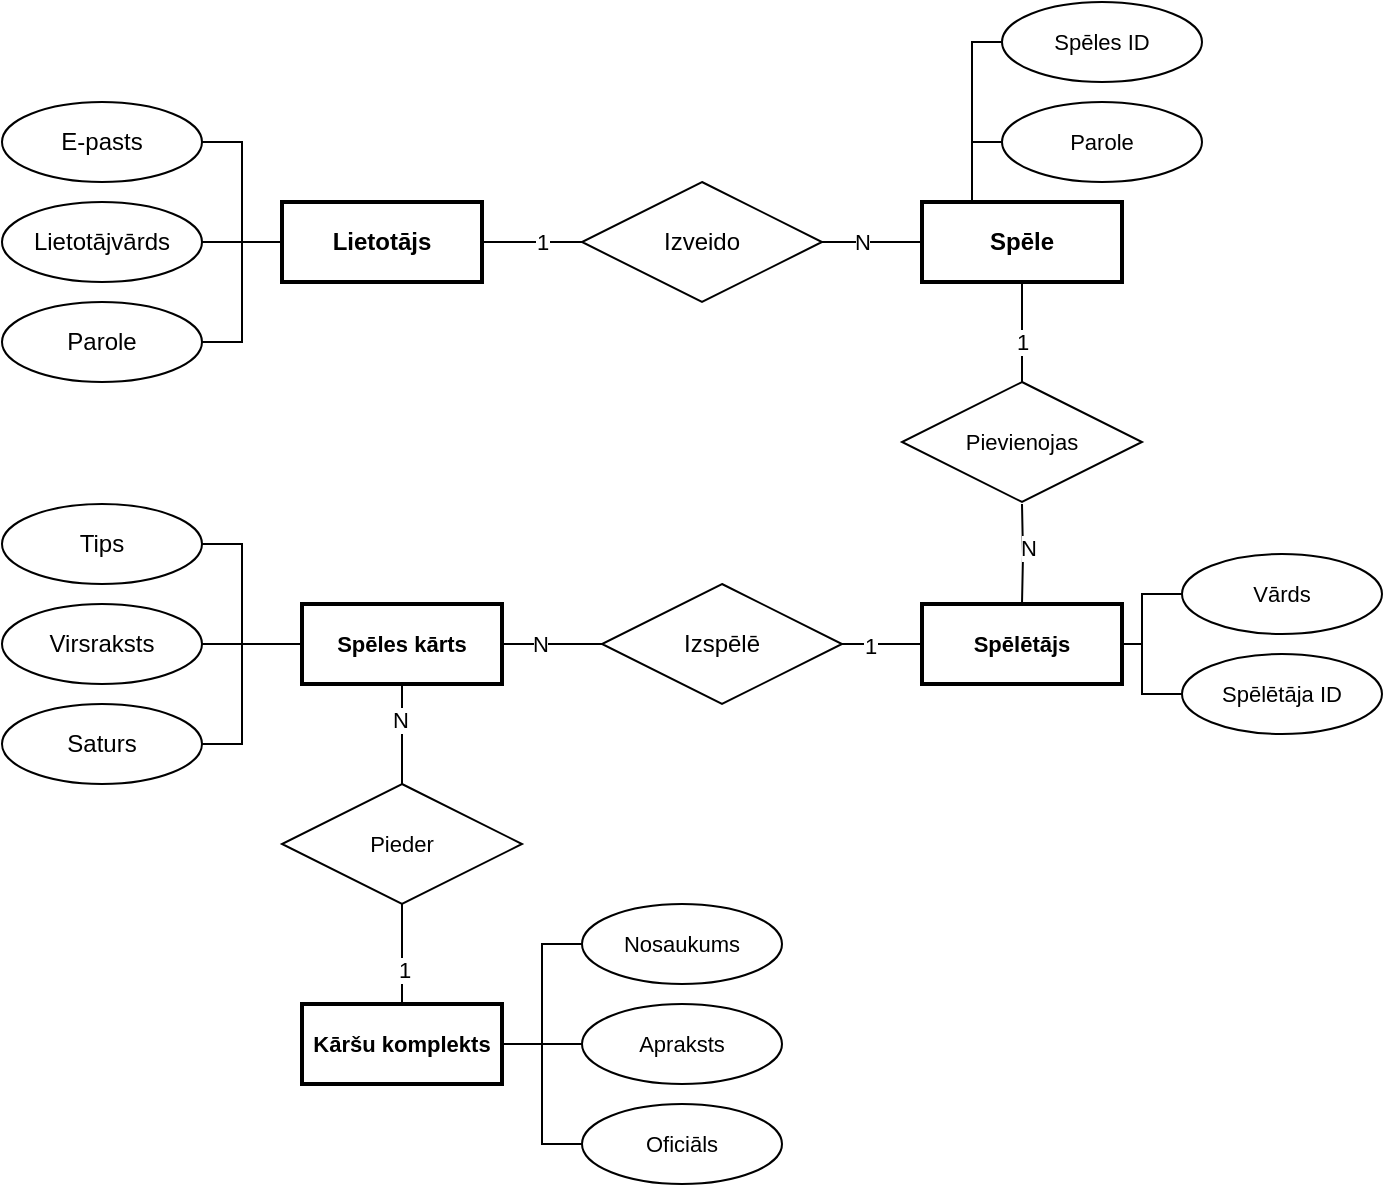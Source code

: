 <mxfile version="22.1.0" type="github">
  <diagram name="Page-1" id="boCHcTS4KuRH3LGrLZ6n">
    <mxGraphModel dx="1195" dy="658" grid="1" gridSize="10" guides="1" tooltips="1" connect="1" arrows="1" fold="1" page="1" pageScale="1" pageWidth="850" pageHeight="1100" math="0" shadow="0">
      <root>
        <mxCell id="0" />
        <mxCell id="1" parent="0" />
        <mxCell id="E9g5uc1TUt96TrxoYDHK-8" style="edgeStyle=orthogonalEdgeStyle;rounded=0;orthogonalLoop=1;jettySize=auto;html=1;entryX=1;entryY=0.5;entryDx=0;entryDy=0;endArrow=none;endFill=0;" parent="1" source="E9g5uc1TUt96TrxoYDHK-1" target="E9g5uc1TUt96TrxoYDHK-6" edge="1">
          <mxGeometry relative="1" as="geometry" />
        </mxCell>
        <mxCell id="E9g5uc1TUt96TrxoYDHK-1" value="Lietotājs" style="whiteSpace=wrap;html=1;align=center;fontStyle=1;strokeWidth=2;" parent="1" vertex="1">
          <mxGeometry x="160" y="520" width="100" height="40" as="geometry" />
        </mxCell>
        <mxCell id="E9g5uc1TUt96TrxoYDHK-3" value="E-pasts" style="ellipse;whiteSpace=wrap;html=1;align=center;" parent="1" vertex="1">
          <mxGeometry x="20" y="470" width="100" height="40" as="geometry" />
        </mxCell>
        <mxCell id="E9g5uc1TUt96TrxoYDHK-4" value="Parole" style="ellipse;whiteSpace=wrap;html=1;align=center;" parent="1" vertex="1">
          <mxGeometry x="20" y="570" width="100" height="40" as="geometry" />
        </mxCell>
        <mxCell id="E9g5uc1TUt96TrxoYDHK-6" value="Lietotājvārds" style="ellipse;whiteSpace=wrap;html=1;align=center;" parent="1" vertex="1">
          <mxGeometry x="20" y="520" width="100" height="40" as="geometry" />
        </mxCell>
        <mxCell id="E9g5uc1TUt96TrxoYDHK-12" style="edgeStyle=orthogonalEdgeStyle;rounded=0;orthogonalLoop=1;jettySize=auto;html=1;entryX=1;entryY=0.5;entryDx=0;entryDy=0;endArrow=none;endFill=0;exitX=0;exitY=0.5;exitDx=0;exitDy=0;" parent="1" source="E9g5uc1TUt96TrxoYDHK-10" target="E9g5uc1TUt96TrxoYDHK-1" edge="1">
          <mxGeometry relative="1" as="geometry">
            <mxPoint x="290" y="540" as="sourcePoint" />
          </mxGeometry>
        </mxCell>
        <mxCell id="E9g5uc1TUt96TrxoYDHK-16" value="1" style="edgeLabel;html=1;align=center;verticalAlign=middle;resizable=0;points=[];fontSize=11;fontFamily=Helvetica;fontColor=default;" parent="E9g5uc1TUt96TrxoYDHK-12" vertex="1" connectable="0">
          <mxGeometry x="0.773" y="-1" relative="1" as="geometry">
            <mxPoint x="24" y="1" as="offset" />
          </mxGeometry>
        </mxCell>
        <mxCell id="E9g5uc1TUt96TrxoYDHK-64" style="edgeStyle=orthogonalEdgeStyle;shape=connector;rounded=0;orthogonalLoop=1;jettySize=auto;html=1;labelBackgroundColor=default;strokeColor=default;align=center;verticalAlign=middle;fontFamily=Helvetica;fontSize=11;fontColor=default;endArrow=none;endFill=0;exitX=0.25;exitY=0;exitDx=0;exitDy=0;" parent="1" source="E9g5uc1TUt96TrxoYDHK-13" target="E9g5uc1TUt96TrxoYDHK-65" edge="1">
          <mxGeometry relative="1" as="geometry">
            <mxPoint x="390" y="470" as="targetPoint" />
            <Array as="points">
              <mxPoint x="505" y="440" />
            </Array>
          </mxGeometry>
        </mxCell>
        <mxCell id="E9g5uc1TUt96TrxoYDHK-10" value="Izveido" style="shape=rhombus;perimeter=rhombusPerimeter;whiteSpace=wrap;html=1;align=center;" parent="1" vertex="1">
          <mxGeometry x="310" y="510" width="120" height="60" as="geometry" />
        </mxCell>
        <mxCell id="E9g5uc1TUt96TrxoYDHK-26" style="edgeStyle=orthogonalEdgeStyle;shape=connector;rounded=0;orthogonalLoop=1;jettySize=auto;html=1;entryX=0.5;entryY=0;entryDx=0;entryDy=0;labelBackgroundColor=default;strokeColor=default;align=center;verticalAlign=middle;fontFamily=Helvetica;fontSize=11;fontColor=default;endArrow=none;endFill=0;" parent="1" source="E9g5uc1TUt96TrxoYDHK-13" target="E9g5uc1TUt96TrxoYDHK-25" edge="1">
          <mxGeometry relative="1" as="geometry" />
        </mxCell>
        <mxCell id="E9g5uc1TUt96TrxoYDHK-36" value="1" style="edgeLabel;html=1;align=center;verticalAlign=middle;resizable=0;points=[];fontSize=11;fontFamily=Helvetica;fontColor=default;" parent="E9g5uc1TUt96TrxoYDHK-26" vertex="1" connectable="0">
          <mxGeometry x="0.209" relative="1" as="geometry">
            <mxPoint as="offset" />
          </mxGeometry>
        </mxCell>
        <mxCell id="E9g5uc1TUt96TrxoYDHK-13" value="Spēle" style="whiteSpace=wrap;html=1;align=center;fontStyle=1;strokeWidth=2;" parent="1" vertex="1">
          <mxGeometry x="480" y="520" width="100" height="40" as="geometry" />
        </mxCell>
        <mxCell id="E9g5uc1TUt96TrxoYDHK-14" style="edgeStyle=orthogonalEdgeStyle;shape=connector;rounded=0;orthogonalLoop=1;jettySize=auto;html=1;entryX=0;entryY=0.5;entryDx=0;entryDy=0;labelBackgroundColor=default;strokeColor=default;align=center;verticalAlign=middle;fontFamily=Helvetica;fontSize=11;fontColor=default;endArrow=none;endFill=0;" parent="1" source="E9g5uc1TUt96TrxoYDHK-10" target="E9g5uc1TUt96TrxoYDHK-13" edge="1">
          <mxGeometry relative="1" as="geometry" />
        </mxCell>
        <mxCell id="E9g5uc1TUt96TrxoYDHK-43" value="N" style="edgeLabel;html=1;align=center;verticalAlign=middle;resizable=0;points=[];fontSize=11;fontFamily=Helvetica;fontColor=default;" parent="E9g5uc1TUt96TrxoYDHK-14" vertex="1" connectable="0">
          <mxGeometry x="0.501" y="-2" relative="1" as="geometry">
            <mxPoint x="-18" y="-2" as="offset" />
          </mxGeometry>
        </mxCell>
        <mxCell id="E9g5uc1TUt96TrxoYDHK-20" value="" style="endArrow=none;html=1;rounded=0;labelBackgroundColor=default;strokeColor=default;align=center;verticalAlign=middle;fontFamily=Helvetica;fontSize=11;fontColor=default;shape=connector;entryX=1;entryY=0.5;entryDx=0;entryDy=0;exitX=1;exitY=0.5;exitDx=0;exitDy=0;edgeStyle=orthogonalEdgeStyle;" parent="1" source="E9g5uc1TUt96TrxoYDHK-3" target="E9g5uc1TUt96TrxoYDHK-4" edge="1">
          <mxGeometry relative="1" as="geometry">
            <mxPoint x="140" y="490" as="sourcePoint" />
            <mxPoint x="140" y="600" as="targetPoint" />
            <Array as="points">
              <mxPoint x="140" y="490" />
              <mxPoint x="140" y="590" />
            </Array>
          </mxGeometry>
        </mxCell>
        <mxCell id="E9g5uc1TUt96TrxoYDHK-21" value="Parole" style="ellipse;whiteSpace=wrap;html=1;align=center;fontFamily=Helvetica;fontSize=11;fontColor=default;" parent="1" vertex="1">
          <mxGeometry x="520" y="470" width="100" height="40" as="geometry" />
        </mxCell>
        <mxCell id="E9g5uc1TUt96TrxoYDHK-23" value="" style="endArrow=none;html=1;rounded=0;labelBackgroundColor=default;strokeColor=default;align=center;verticalAlign=middle;fontFamily=Helvetica;fontSize=11;fontColor=default;shape=connector;exitX=0;exitY=0.5;exitDx=0;exitDy=0;entryX=0.25;entryY=0;entryDx=0;entryDy=0;edgeStyle=orthogonalEdgeStyle;" parent="1" source="E9g5uc1TUt96TrxoYDHK-21" target="E9g5uc1TUt96TrxoYDHK-13" edge="1">
          <mxGeometry relative="1" as="geometry">
            <mxPoint x="460" y="500" as="sourcePoint" />
            <mxPoint x="620" y="500" as="targetPoint" />
          </mxGeometry>
        </mxCell>
        <mxCell id="E9g5uc1TUt96TrxoYDHK-28" style="edgeStyle=orthogonalEdgeStyle;shape=connector;rounded=0;orthogonalLoop=1;jettySize=auto;html=1;entryX=0.5;entryY=0;entryDx=0;entryDy=0;labelBackgroundColor=default;strokeColor=default;align=center;verticalAlign=middle;fontFamily=Helvetica;fontSize=11;fontColor=default;endArrow=none;endFill=0;" parent="1" target="E9g5uc1TUt96TrxoYDHK-27" edge="1">
          <mxGeometry relative="1" as="geometry">
            <mxPoint x="530" y="671" as="sourcePoint" />
          </mxGeometry>
        </mxCell>
        <mxCell id="E9g5uc1TUt96TrxoYDHK-37" value="N" style="edgeLabel;html=1;align=center;verticalAlign=middle;resizable=0;points=[];fontSize=11;fontFamily=Helvetica;fontColor=default;" parent="E9g5uc1TUt96TrxoYDHK-28" vertex="1" connectable="0">
          <mxGeometry x="-0.133" y="2" relative="1" as="geometry">
            <mxPoint as="offset" />
          </mxGeometry>
        </mxCell>
        <mxCell id="E9g5uc1TUt96TrxoYDHK-25" value="Pievienojas" style="shape=rhombus;perimeter=rhombusPerimeter;whiteSpace=wrap;html=1;align=center;fontFamily=Helvetica;fontSize=11;fontColor=default;" parent="1" vertex="1">
          <mxGeometry x="470" y="610" width="120" height="60" as="geometry" />
        </mxCell>
        <mxCell id="E9g5uc1TUt96TrxoYDHK-39" style="edgeStyle=orthogonalEdgeStyle;shape=connector;rounded=0;orthogonalLoop=1;jettySize=auto;html=1;entryX=1;entryY=0.5;entryDx=0;entryDy=0;labelBackgroundColor=default;strokeColor=default;align=center;verticalAlign=middle;fontFamily=Helvetica;fontSize=11;fontColor=default;endArrow=none;endFill=0;" parent="1" source="E9g5uc1TUt96TrxoYDHK-27" target="E9g5uc1TUt96TrxoYDHK-38" edge="1">
          <mxGeometry relative="1" as="geometry" />
        </mxCell>
        <mxCell id="E9g5uc1TUt96TrxoYDHK-40" value="1" style="edgeLabel;html=1;align=center;verticalAlign=middle;resizable=0;points=[];fontSize=11;fontFamily=Helvetica;fontColor=default;" parent="E9g5uc1TUt96TrxoYDHK-39" vertex="1" connectable="0">
          <mxGeometry x="0.305" y="1" relative="1" as="geometry">
            <mxPoint as="offset" />
          </mxGeometry>
        </mxCell>
        <mxCell id="E9g5uc1TUt96TrxoYDHK-27" value="Spēlētājs" style="whiteSpace=wrap;html=1;align=center;fontFamily=Helvetica;fontSize=11;fontColor=default;fontStyle=1;strokeWidth=2;" parent="1" vertex="1">
          <mxGeometry x="480" y="721" width="100" height="40" as="geometry" />
        </mxCell>
        <mxCell id="E9g5uc1TUt96TrxoYDHK-31" style="edgeStyle=orthogonalEdgeStyle;shape=connector;rounded=0;orthogonalLoop=1;jettySize=auto;html=1;entryX=1;entryY=0.5;entryDx=0;entryDy=0;labelBackgroundColor=default;strokeColor=default;align=center;verticalAlign=middle;fontFamily=Helvetica;fontSize=11;fontColor=default;endArrow=none;endFill=0;" parent="1" source="E9g5uc1TUt96TrxoYDHK-30" target="E9g5uc1TUt96TrxoYDHK-27" edge="1">
          <mxGeometry relative="1" as="geometry" />
        </mxCell>
        <mxCell id="E9g5uc1TUt96TrxoYDHK-30" value="Vārds" style="ellipse;whiteSpace=wrap;html=1;align=center;fontFamily=Helvetica;fontSize=11;fontColor=default;" parent="1" vertex="1">
          <mxGeometry x="610" y="696" width="100" height="40" as="geometry" />
        </mxCell>
        <mxCell id="E9g5uc1TUt96TrxoYDHK-34" style="edgeStyle=orthogonalEdgeStyle;shape=connector;rounded=0;orthogonalLoop=1;jettySize=auto;html=1;entryX=1;entryY=0.5;entryDx=0;entryDy=0;labelBackgroundColor=default;strokeColor=default;align=center;verticalAlign=middle;fontFamily=Helvetica;fontSize=11;fontColor=default;endArrow=none;endFill=0;exitX=0;exitY=0.5;exitDx=0;exitDy=0;" parent="1" source="E9g5uc1TUt96TrxoYDHK-33" target="E9g5uc1TUt96TrxoYDHK-27" edge="1">
          <mxGeometry relative="1" as="geometry">
            <Array as="points">
              <mxPoint x="590" y="766" />
              <mxPoint x="590" y="741" />
            </Array>
          </mxGeometry>
        </mxCell>
        <mxCell id="E9g5uc1TUt96TrxoYDHK-33" value="Spēlētāja ID" style="ellipse;whiteSpace=wrap;html=1;align=center;fontFamily=Helvetica;fontSize=11;fontColor=default;" parent="1" vertex="1">
          <mxGeometry x="610" y="746" width="100" height="40" as="geometry" />
        </mxCell>
        <mxCell id="E9g5uc1TUt96TrxoYDHK-47" style="edgeStyle=orthogonalEdgeStyle;shape=connector;rounded=0;orthogonalLoop=1;jettySize=auto;html=1;entryX=1;entryY=0.5;entryDx=0;entryDy=0;labelBackgroundColor=default;strokeColor=default;align=center;verticalAlign=middle;fontFamily=Helvetica;fontSize=11;fontColor=default;endArrow=none;endFill=0;" parent="1" source="E9g5uc1TUt96TrxoYDHK-35" target="E9g5uc1TUt96TrxoYDHK-46" edge="1">
          <mxGeometry relative="1" as="geometry">
            <Array as="points">
              <mxPoint x="140" y="741" />
              <mxPoint x="140" y="791" />
            </Array>
          </mxGeometry>
        </mxCell>
        <mxCell id="E9g5uc1TUt96TrxoYDHK-50" style="edgeStyle=orthogonalEdgeStyle;shape=connector;rounded=0;orthogonalLoop=1;jettySize=auto;html=1;labelBackgroundColor=default;strokeColor=default;align=center;verticalAlign=middle;fontFamily=Helvetica;fontSize=11;fontColor=default;endArrow=none;endFill=0;" parent="1" source="E9g5uc1TUt96TrxoYDHK-35" target="E9g5uc1TUt96TrxoYDHK-51" edge="1">
          <mxGeometry relative="1" as="geometry">
            <mxPoint x="220" y="811" as="targetPoint" />
          </mxGeometry>
        </mxCell>
        <mxCell id="E9g5uc1TUt96TrxoYDHK-62" value="N" style="edgeLabel;html=1;align=center;verticalAlign=middle;resizable=0;points=[];fontSize=11;fontFamily=Helvetica;fontColor=default;" parent="E9g5uc1TUt96TrxoYDHK-50" vertex="1" connectable="0">
          <mxGeometry x="-0.275" y="-1" relative="1" as="geometry">
            <mxPoint as="offset" />
          </mxGeometry>
        </mxCell>
        <mxCell id="E9g5uc1TUt96TrxoYDHK-35" value="Spēles kārts" style="whiteSpace=wrap;html=1;align=center;fontFamily=Helvetica;fontSize=11;fontColor=default;fontStyle=1;strokeWidth=2;" parent="1" vertex="1">
          <mxGeometry x="170" y="721" width="100" height="40" as="geometry" />
        </mxCell>
        <mxCell id="E9g5uc1TUt96TrxoYDHK-38" value="Izspēlē" style="shape=rhombus;perimeter=rhombusPerimeter;whiteSpace=wrap;html=1;align=center;" parent="1" vertex="1">
          <mxGeometry x="320" y="711" width="120" height="60" as="geometry" />
        </mxCell>
        <mxCell id="E9g5uc1TUt96TrxoYDHK-41" style="edgeStyle=orthogonalEdgeStyle;shape=connector;rounded=0;orthogonalLoop=1;jettySize=auto;html=1;entryX=1;entryY=0.5;entryDx=0;entryDy=0;labelBackgroundColor=default;strokeColor=default;align=center;verticalAlign=middle;fontFamily=Helvetica;fontSize=11;fontColor=default;endArrow=none;endFill=0;" parent="1" source="E9g5uc1TUt96TrxoYDHK-38" target="E9g5uc1TUt96TrxoYDHK-35" edge="1">
          <mxGeometry relative="1" as="geometry" />
        </mxCell>
        <mxCell id="E9g5uc1TUt96TrxoYDHK-42" value="N" style="edgeLabel;html=1;align=center;verticalAlign=middle;resizable=0;points=[];fontSize=11;fontFamily=Helvetica;fontColor=default;" parent="E9g5uc1TUt96TrxoYDHK-41" vertex="1" connectable="0">
          <mxGeometry x="0.259" relative="1" as="geometry">
            <mxPoint as="offset" />
          </mxGeometry>
        </mxCell>
        <mxCell id="E9g5uc1TUt96TrxoYDHK-49" style="edgeStyle=orthogonalEdgeStyle;shape=connector;rounded=0;orthogonalLoop=1;jettySize=auto;html=1;entryX=0;entryY=0.5;entryDx=0;entryDy=0;labelBackgroundColor=default;strokeColor=default;align=center;verticalAlign=middle;fontFamily=Helvetica;fontSize=11;fontColor=default;endArrow=none;endFill=0;" parent="1" source="E9g5uc1TUt96TrxoYDHK-44" target="E9g5uc1TUt96TrxoYDHK-35" edge="1">
          <mxGeometry relative="1" as="geometry">
            <Array as="points">
              <mxPoint x="140" y="691" />
              <mxPoint x="140" y="741" />
            </Array>
          </mxGeometry>
        </mxCell>
        <mxCell id="E9g5uc1TUt96TrxoYDHK-44" value="Tips" style="ellipse;whiteSpace=wrap;html=1;align=center;" parent="1" vertex="1">
          <mxGeometry x="20" y="671" width="100" height="40" as="geometry" />
        </mxCell>
        <mxCell id="E9g5uc1TUt96TrxoYDHK-48" style="edgeStyle=orthogonalEdgeStyle;shape=connector;rounded=0;orthogonalLoop=1;jettySize=auto;html=1;entryX=0;entryY=0.5;entryDx=0;entryDy=0;labelBackgroundColor=default;strokeColor=default;align=center;verticalAlign=middle;fontFamily=Helvetica;fontSize=11;fontColor=default;endArrow=none;endFill=0;" parent="1" source="E9g5uc1TUt96TrxoYDHK-45" target="E9g5uc1TUt96TrxoYDHK-35" edge="1">
          <mxGeometry relative="1" as="geometry">
            <Array as="points" />
          </mxGeometry>
        </mxCell>
        <mxCell id="E9g5uc1TUt96TrxoYDHK-45" value="Virsraksts" style="ellipse;whiteSpace=wrap;html=1;align=center;" parent="1" vertex="1">
          <mxGeometry x="20" y="721" width="100" height="40" as="geometry" />
        </mxCell>
        <mxCell id="E9g5uc1TUt96TrxoYDHK-46" value="Saturs" style="ellipse;whiteSpace=wrap;html=1;align=center;" parent="1" vertex="1">
          <mxGeometry x="20" y="771" width="100" height="40" as="geometry" />
        </mxCell>
        <mxCell id="E9g5uc1TUt96TrxoYDHK-52" style="edgeStyle=orthogonalEdgeStyle;shape=connector;rounded=0;orthogonalLoop=1;jettySize=auto;html=1;labelBackgroundColor=default;strokeColor=default;align=center;verticalAlign=middle;fontFamily=Helvetica;fontSize=11;fontColor=default;endArrow=none;endFill=0;" parent="1" source="E9g5uc1TUt96TrxoYDHK-51" target="E9g5uc1TUt96TrxoYDHK-53" edge="1">
          <mxGeometry relative="1" as="geometry">
            <mxPoint x="220" y="901" as="targetPoint" />
          </mxGeometry>
        </mxCell>
        <mxCell id="E9g5uc1TUt96TrxoYDHK-63" value="1" style="edgeLabel;html=1;align=center;verticalAlign=middle;resizable=0;points=[];fontSize=11;fontFamily=Helvetica;fontColor=default;" parent="E9g5uc1TUt96TrxoYDHK-52" vertex="1" connectable="0">
          <mxGeometry x="0.329" y="1" relative="1" as="geometry">
            <mxPoint as="offset" />
          </mxGeometry>
        </mxCell>
        <mxCell id="E9g5uc1TUt96TrxoYDHK-51" value="Pieder" style="shape=rhombus;perimeter=rhombusPerimeter;whiteSpace=wrap;html=1;align=center;fontFamily=Helvetica;fontSize=11;fontColor=default;" parent="1" vertex="1">
          <mxGeometry x="160" y="811" width="120" height="60" as="geometry" />
        </mxCell>
        <mxCell id="E9g5uc1TUt96TrxoYDHK-57" style="edgeStyle=orthogonalEdgeStyle;shape=connector;rounded=0;orthogonalLoop=1;jettySize=auto;html=1;entryX=0;entryY=0.5;entryDx=0;entryDy=0;labelBackgroundColor=default;strokeColor=default;align=center;verticalAlign=middle;fontFamily=Helvetica;fontSize=11;fontColor=default;endArrow=none;endFill=0;" parent="1" source="E9g5uc1TUt96TrxoYDHK-53" target="E9g5uc1TUt96TrxoYDHK-54" edge="1">
          <mxGeometry relative="1" as="geometry" />
        </mxCell>
        <mxCell id="E9g5uc1TUt96TrxoYDHK-58" style="edgeStyle=orthogonalEdgeStyle;shape=connector;rounded=0;orthogonalLoop=1;jettySize=auto;html=1;entryX=0;entryY=0.5;entryDx=0;entryDy=0;labelBackgroundColor=default;strokeColor=default;align=center;verticalAlign=middle;fontFamily=Helvetica;fontSize=11;fontColor=default;endArrow=none;endFill=0;" parent="1" source="E9g5uc1TUt96TrxoYDHK-53" target="E9g5uc1TUt96TrxoYDHK-55" edge="1">
          <mxGeometry relative="1" as="geometry" />
        </mxCell>
        <mxCell id="E9g5uc1TUt96TrxoYDHK-59" style="edgeStyle=orthogonalEdgeStyle;shape=connector;rounded=0;orthogonalLoop=1;jettySize=auto;html=1;entryX=0;entryY=0.5;entryDx=0;entryDy=0;labelBackgroundColor=default;strokeColor=default;align=center;verticalAlign=middle;fontFamily=Helvetica;fontSize=11;fontColor=default;endArrow=none;endFill=0;" parent="1" source="E9g5uc1TUt96TrxoYDHK-53" target="E9g5uc1TUt96TrxoYDHK-56" edge="1">
          <mxGeometry relative="1" as="geometry" />
        </mxCell>
        <mxCell id="E9g5uc1TUt96TrxoYDHK-53" value="Kāršu komplekts" style="whiteSpace=wrap;html=1;align=center;fontFamily=Helvetica;fontSize=11;fontColor=default;fontStyle=1;strokeWidth=2;" parent="1" vertex="1">
          <mxGeometry x="170" y="921" width="100" height="40" as="geometry" />
        </mxCell>
        <mxCell id="E9g5uc1TUt96TrxoYDHK-54" value="Nosaukums" style="ellipse;whiteSpace=wrap;html=1;align=center;fontFamily=Helvetica;fontSize=11;fontColor=default;" parent="1" vertex="1">
          <mxGeometry x="310" y="871" width="100" height="40" as="geometry" />
        </mxCell>
        <mxCell id="E9g5uc1TUt96TrxoYDHK-55" value="Apraksts" style="ellipse;whiteSpace=wrap;html=1;align=center;fontFamily=Helvetica;fontSize=11;fontColor=default;" parent="1" vertex="1">
          <mxGeometry x="310" y="921" width="100" height="40" as="geometry" />
        </mxCell>
        <mxCell id="E9g5uc1TUt96TrxoYDHK-56" value="Oficiāls" style="ellipse;whiteSpace=wrap;html=1;align=center;fontFamily=Helvetica;fontSize=11;fontColor=default;" parent="1" vertex="1">
          <mxGeometry x="310" y="971" width="100" height="40" as="geometry" />
        </mxCell>
        <mxCell id="E9g5uc1TUt96TrxoYDHK-65" value="Spēles ID" style="ellipse;whiteSpace=wrap;html=1;align=center;fontFamily=Helvetica;fontSize=11;fontColor=default;" parent="1" vertex="1">
          <mxGeometry x="520" y="420" width="100" height="40" as="geometry" />
        </mxCell>
      </root>
    </mxGraphModel>
  </diagram>
</mxfile>
